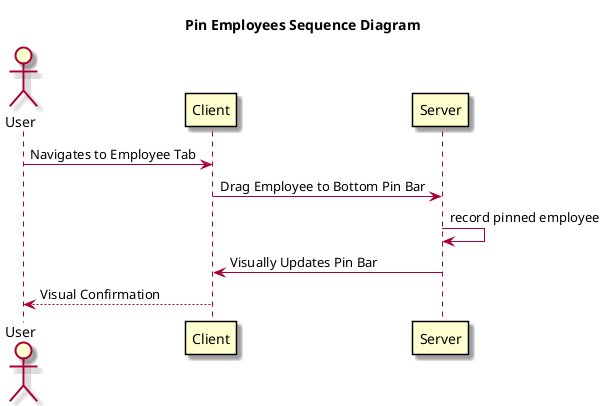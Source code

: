 @startuml
skin rose
skinparam participantPadding 20
skinparam participantBorderColor black

title Pin Employees Sequence Diagram

actor User
participant Client
participant Server

User -> Client: Navigates to Employee Tab
Client -> Server: Drag Employee to Bottom Pin Bar
Server -> Server: record pinned employee
Server -> Client: Visually Updates Pin Bar
Client --> User: Visual Confirmation

@enduml